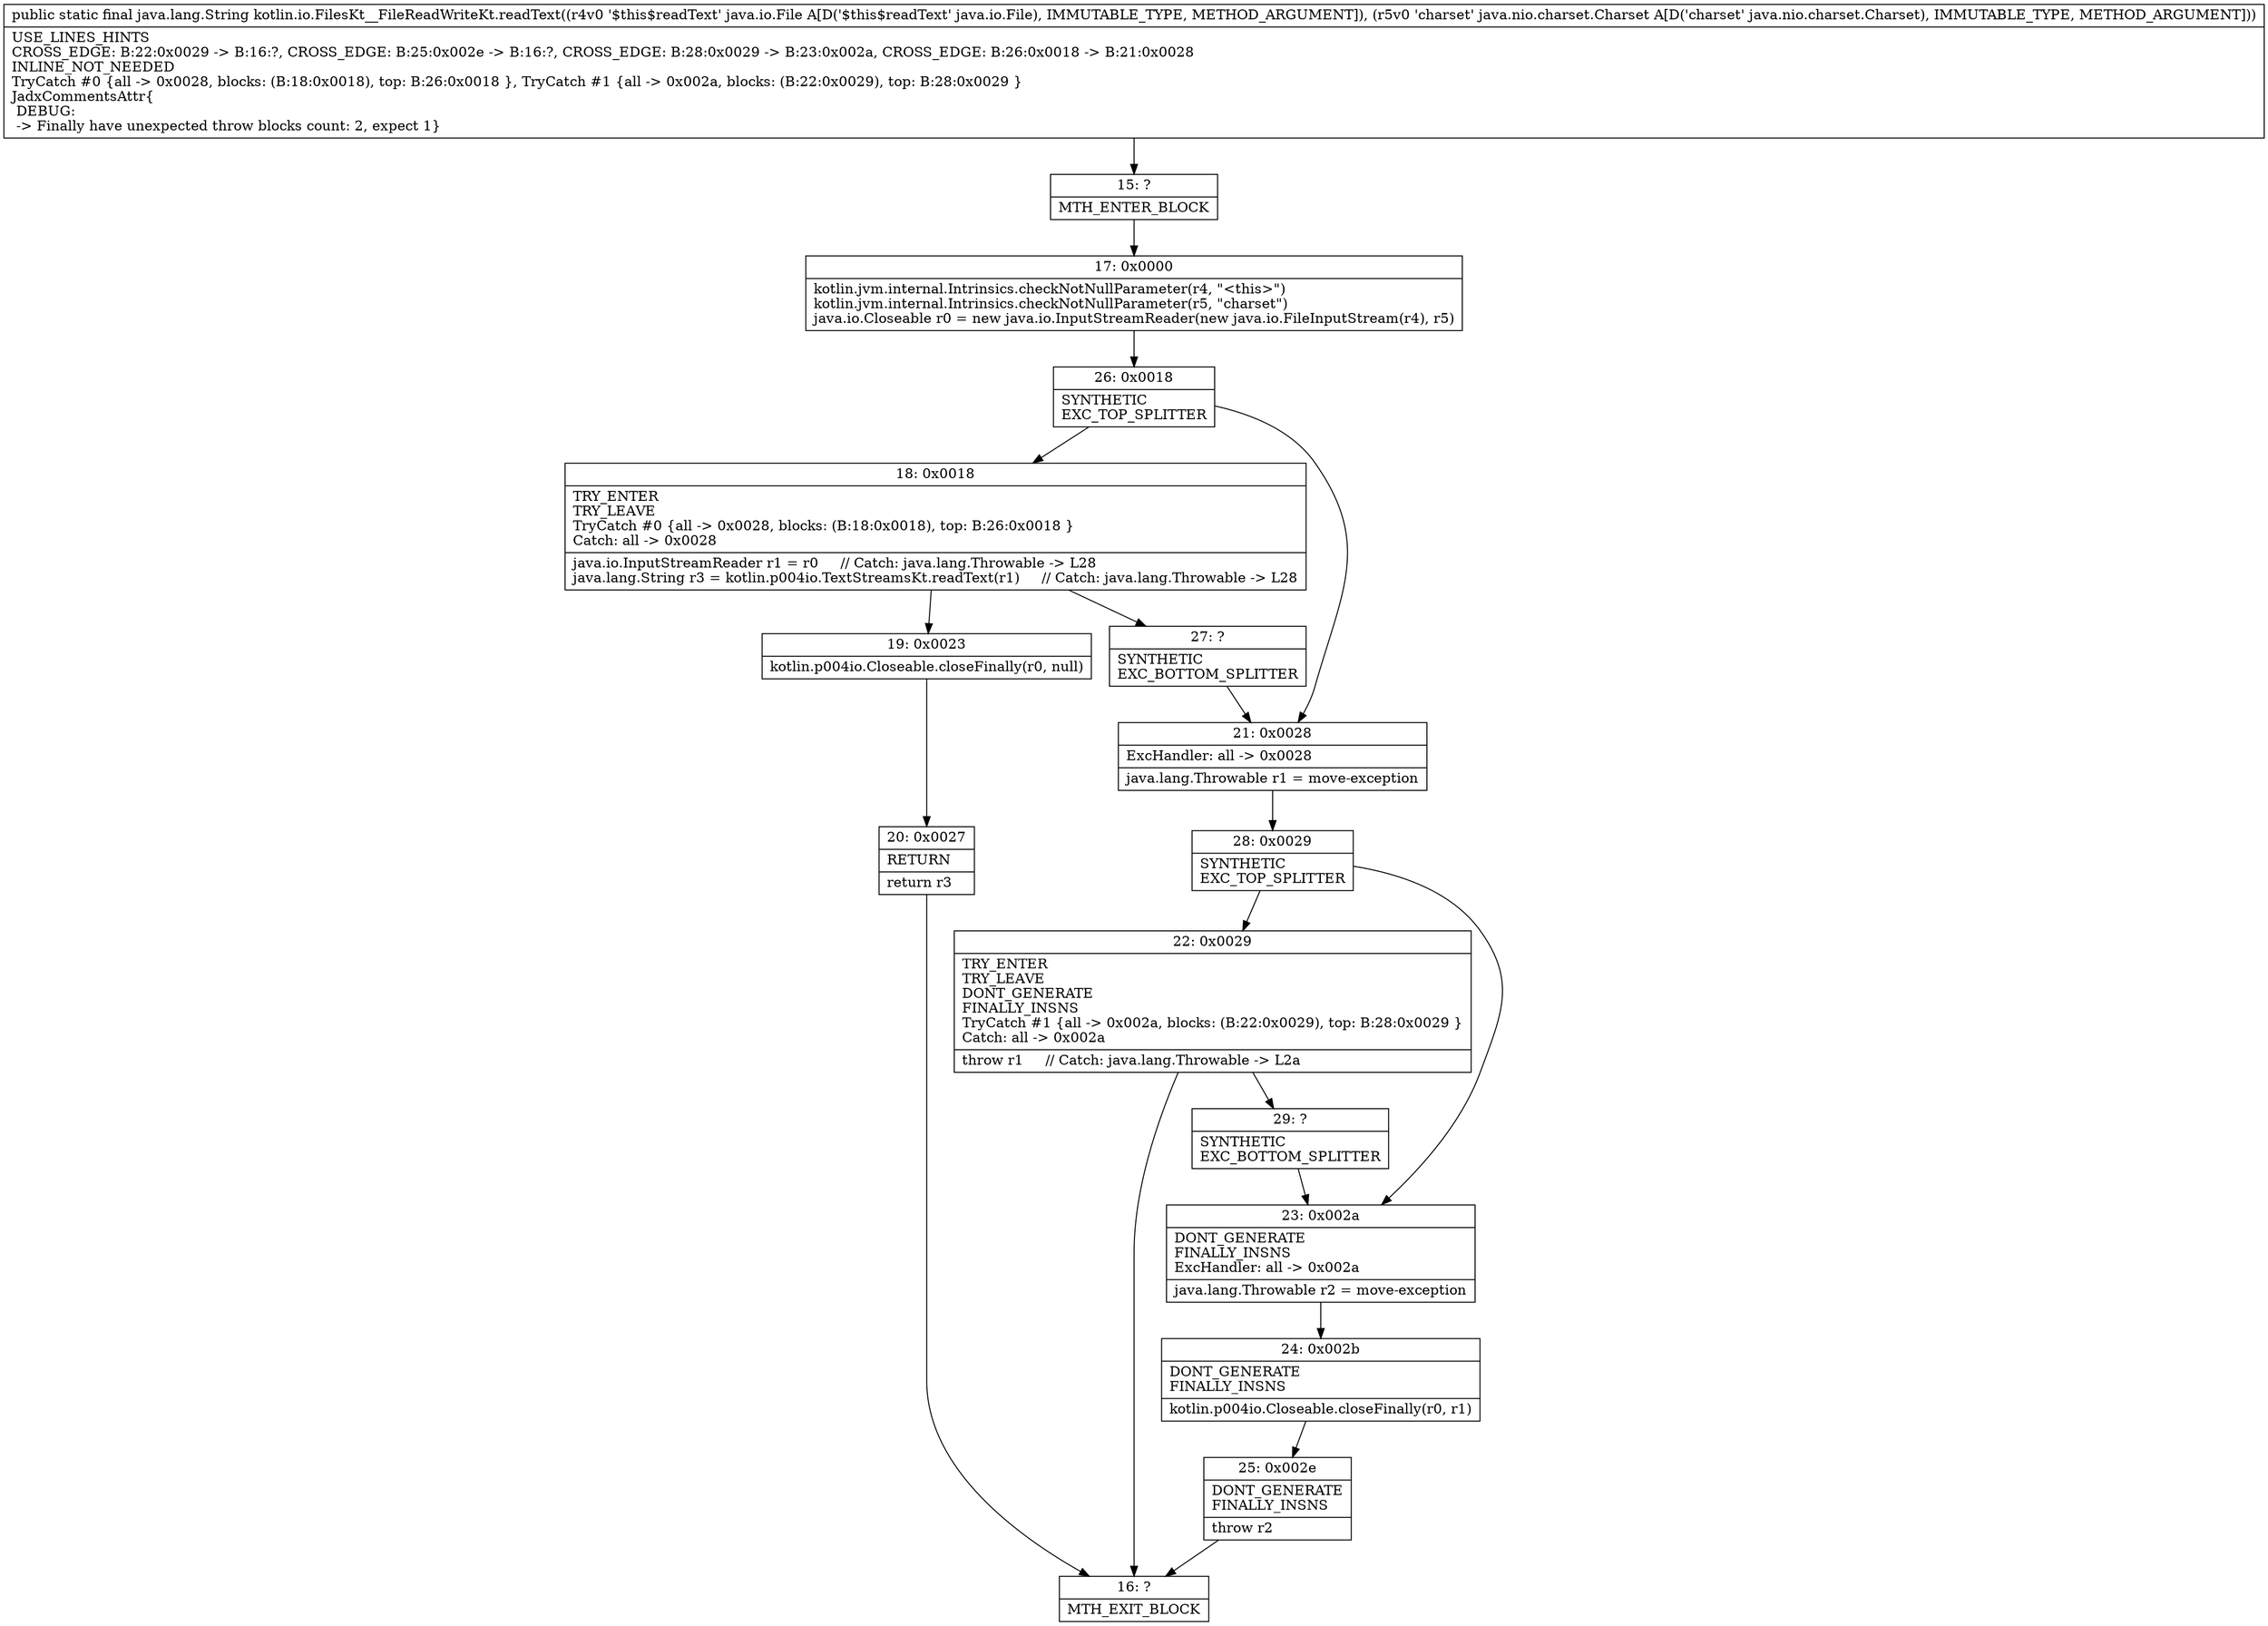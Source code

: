 digraph "CFG forkotlin.io.FilesKt__FileReadWriteKt.readText(Ljava\/io\/File;Ljava\/nio\/charset\/Charset;)Ljava\/lang\/String;" {
Node_15 [shape=record,label="{15\:\ ?|MTH_ENTER_BLOCK\l}"];
Node_17 [shape=record,label="{17\:\ 0x0000|kotlin.jvm.internal.Intrinsics.checkNotNullParameter(r4, \"\<this\>\")\lkotlin.jvm.internal.Intrinsics.checkNotNullParameter(r5, \"charset\")\ljava.io.Closeable r0 = new java.io.InputStreamReader(new java.io.FileInputStream(r4), r5)\l}"];
Node_26 [shape=record,label="{26\:\ 0x0018|SYNTHETIC\lEXC_TOP_SPLITTER\l}"];
Node_18 [shape=record,label="{18\:\ 0x0018|TRY_ENTER\lTRY_LEAVE\lTryCatch #0 \{all \-\> 0x0028, blocks: (B:18:0x0018), top: B:26:0x0018 \}\lCatch: all \-\> 0x0028\l|java.io.InputStreamReader r1 = r0     \/\/ Catch: java.lang.Throwable \-\> L28\ljava.lang.String r3 = kotlin.p004io.TextStreamsKt.readText(r1)     \/\/ Catch: java.lang.Throwable \-\> L28\l}"];
Node_19 [shape=record,label="{19\:\ 0x0023|kotlin.p004io.Closeable.closeFinally(r0, null)\l}"];
Node_20 [shape=record,label="{20\:\ 0x0027|RETURN\l|return r3\l}"];
Node_16 [shape=record,label="{16\:\ ?|MTH_EXIT_BLOCK\l}"];
Node_27 [shape=record,label="{27\:\ ?|SYNTHETIC\lEXC_BOTTOM_SPLITTER\l}"];
Node_21 [shape=record,label="{21\:\ 0x0028|ExcHandler: all \-\> 0x0028\l|java.lang.Throwable r1 = move\-exception\l}"];
Node_28 [shape=record,label="{28\:\ 0x0029|SYNTHETIC\lEXC_TOP_SPLITTER\l}"];
Node_22 [shape=record,label="{22\:\ 0x0029|TRY_ENTER\lTRY_LEAVE\lDONT_GENERATE\lFINALLY_INSNS\lTryCatch #1 \{all \-\> 0x002a, blocks: (B:22:0x0029), top: B:28:0x0029 \}\lCatch: all \-\> 0x002a\l|throw r1     \/\/ Catch: java.lang.Throwable \-\> L2a\l}"];
Node_29 [shape=record,label="{29\:\ ?|SYNTHETIC\lEXC_BOTTOM_SPLITTER\l}"];
Node_23 [shape=record,label="{23\:\ 0x002a|DONT_GENERATE\lFINALLY_INSNS\lExcHandler: all \-\> 0x002a\l|java.lang.Throwable r2 = move\-exception\l}"];
Node_24 [shape=record,label="{24\:\ 0x002b|DONT_GENERATE\lFINALLY_INSNS\l|kotlin.p004io.Closeable.closeFinally(r0, r1)\l}"];
Node_25 [shape=record,label="{25\:\ 0x002e|DONT_GENERATE\lFINALLY_INSNS\l|throw r2\l}"];
MethodNode[shape=record,label="{public static final java.lang.String kotlin.io.FilesKt__FileReadWriteKt.readText((r4v0 '$this$readText' java.io.File A[D('$this$readText' java.io.File), IMMUTABLE_TYPE, METHOD_ARGUMENT]), (r5v0 'charset' java.nio.charset.Charset A[D('charset' java.nio.charset.Charset), IMMUTABLE_TYPE, METHOD_ARGUMENT]))  | USE_LINES_HINTS\lCROSS_EDGE: B:22:0x0029 \-\> B:16:?, CROSS_EDGE: B:25:0x002e \-\> B:16:?, CROSS_EDGE: B:28:0x0029 \-\> B:23:0x002a, CROSS_EDGE: B:26:0x0018 \-\> B:21:0x0028\lINLINE_NOT_NEEDED\lTryCatch #0 \{all \-\> 0x0028, blocks: (B:18:0x0018), top: B:26:0x0018 \}, TryCatch #1 \{all \-\> 0x002a, blocks: (B:22:0x0029), top: B:28:0x0029 \}\lJadxCommentsAttr\{\l DEBUG: \l \-\> Finally have unexpected throw blocks count: 2, expect 1\}\l}"];
MethodNode -> Node_15;Node_15 -> Node_17;
Node_17 -> Node_26;
Node_26 -> Node_18;
Node_26 -> Node_21;
Node_18 -> Node_19;
Node_18 -> Node_27;
Node_19 -> Node_20;
Node_20 -> Node_16;
Node_27 -> Node_21;
Node_21 -> Node_28;
Node_28 -> Node_22;
Node_28 -> Node_23;
Node_22 -> Node_16;
Node_22 -> Node_29;
Node_29 -> Node_23;
Node_23 -> Node_24;
Node_24 -> Node_25;
Node_25 -> Node_16;
}

